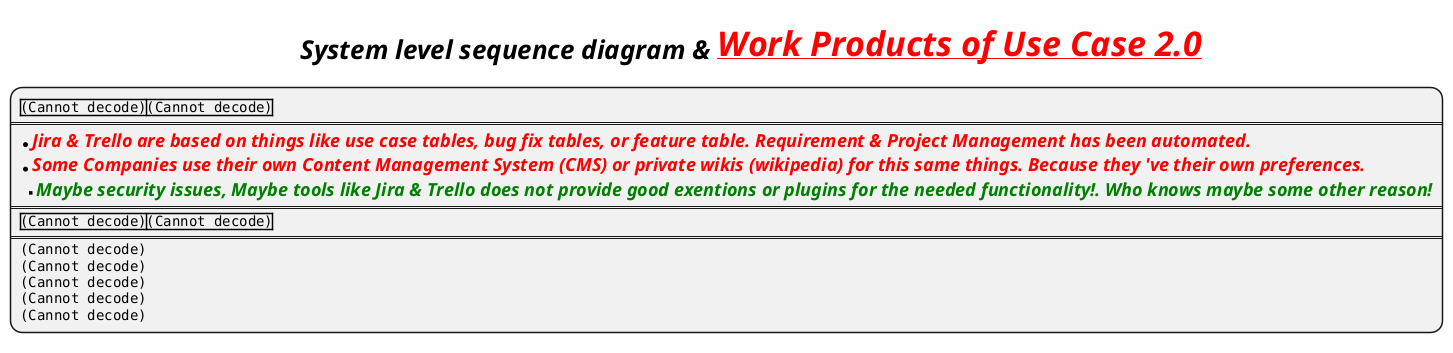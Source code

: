 @startmindmap
title = <i><b>System level sequence diagram & <color #Red><u>Work Products of Use Case 2.0

*:|<img:images/img_5.png{scale=.6}>|<img:images/img_8.png{scale=.75}>|
====
*<b><i><size:18><color #red>Jira & Trello are based on things like use case tables, bug fix tables, or feature table. Requirement & Project Management has been automated.
*<b><i><size:18><color #red>Some Companies use their own Content Management System (CMS) or private wikis (wikipedia) for this same things. Because they 've their own preferences.
**<b><i><size:18><color #green>Maybe security issues, Maybe tools like Jira & Trello does not provide good exentions or plugins for the needed functionality!. Who knows maybe some other reason!
====
|<img:images/img_6.png{scale=.6}>|<img:images/img_7.png{scale=1.11}>|
====
<img:images/img_4.png>
<img:images/img_9.png{scale=1}>
<img:images/img_10.png{scale=1.11}>
<img:images/img_11.png{scale=1.11}>
<img:images/img_12.png{scale=1}>;
@endmindmap